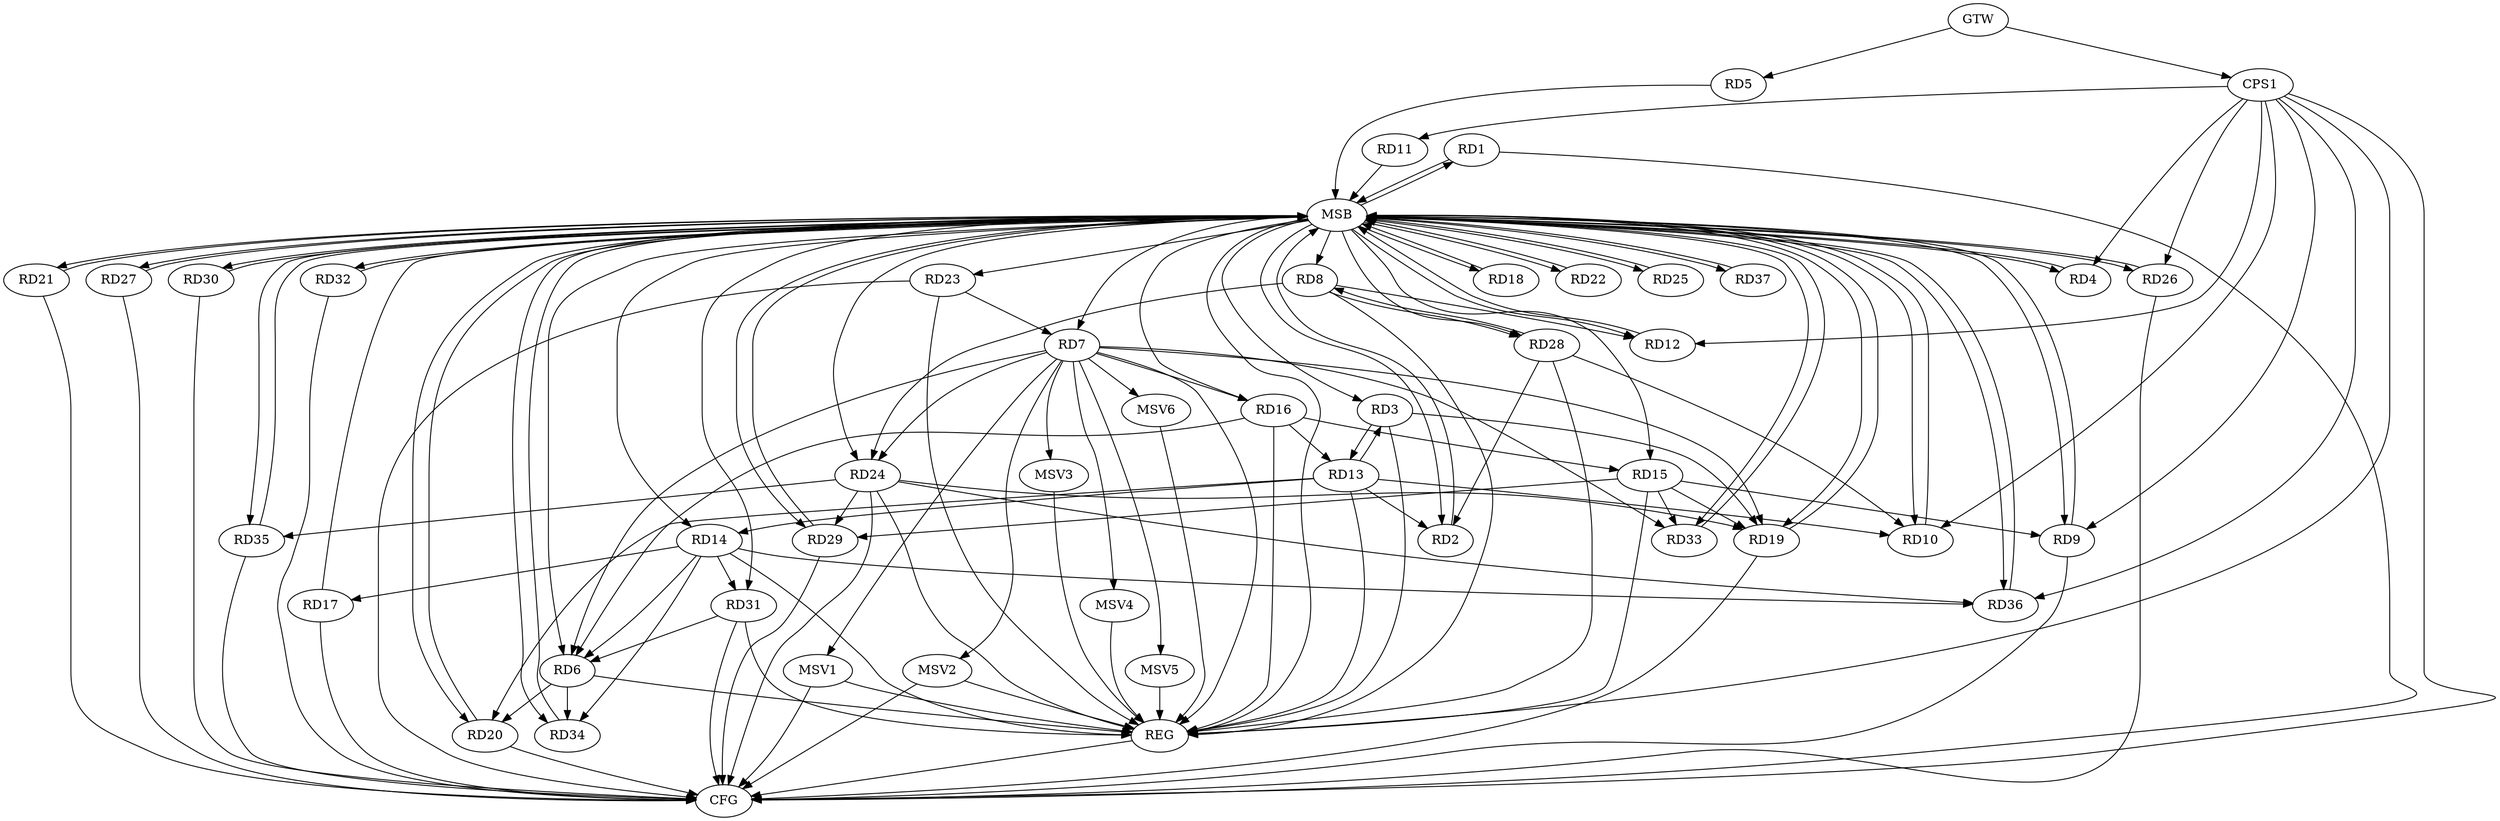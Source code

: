 strict digraph G {
  RD1 [ label="RD1" ];
  RD2 [ label="RD2" ];
  RD3 [ label="RD3" ];
  RD4 [ label="RD4" ];
  RD5 [ label="RD5" ];
  RD6 [ label="RD6" ];
  RD7 [ label="RD7" ];
  RD8 [ label="RD8" ];
  RD9 [ label="RD9" ];
  RD10 [ label="RD10" ];
  RD11 [ label="RD11" ];
  RD12 [ label="RD12" ];
  RD13 [ label="RD13" ];
  RD14 [ label="RD14" ];
  RD15 [ label="RD15" ];
  RD16 [ label="RD16" ];
  RD17 [ label="RD17" ];
  RD18 [ label="RD18" ];
  RD19 [ label="RD19" ];
  RD20 [ label="RD20" ];
  RD21 [ label="RD21" ];
  RD22 [ label="RD22" ];
  RD23 [ label="RD23" ];
  RD24 [ label="RD24" ];
  RD25 [ label="RD25" ];
  RD26 [ label="RD26" ];
  RD27 [ label="RD27" ];
  RD28 [ label="RD28" ];
  RD29 [ label="RD29" ];
  RD30 [ label="RD30" ];
  RD31 [ label="RD31" ];
  RD32 [ label="RD32" ];
  RD33 [ label="RD33" ];
  RD34 [ label="RD34" ];
  RD35 [ label="RD35" ];
  RD36 [ label="RD36" ];
  RD37 [ label="RD37" ];
  CPS1 [ label="CPS1" ];
  GTW [ label="GTW" ];
  REG [ label="REG" ];
  MSB [ label="MSB" ];
  CFG [ label="CFG" ];
  MSV1 [ label="MSV1" ];
  MSV2 [ label="MSV2" ];
  MSV3 [ label="MSV3" ];
  MSV4 [ label="MSV4" ];
  MSV5 [ label="MSV5" ];
  MSV6 [ label="MSV6" ];
  RD13 -> RD2;
  RD28 -> RD2;
  RD3 -> RD13;
  RD13 -> RD3;
  RD3 -> RD19;
  RD7 -> RD6;
  RD14 -> RD6;
  RD16 -> RD6;
  RD6 -> RD20;
  RD31 -> RD6;
  RD6 -> RD34;
  RD7 -> RD16;
  RD7 -> RD19;
  RD23 -> RD7;
  RD7 -> RD24;
  RD7 -> RD33;
  RD8 -> RD12;
  RD8 -> RD24;
  RD8 -> RD28;
  RD28 -> RD8;
  RD15 -> RD9;
  RD13 -> RD10;
  RD28 -> RD10;
  RD13 -> RD14;
  RD16 -> RD13;
  RD13 -> RD20;
  RD14 -> RD17;
  RD14 -> RD31;
  RD14 -> RD34;
  RD14 -> RD36;
  RD16 -> RD15;
  RD15 -> RD19;
  RD15 -> RD29;
  RD15 -> RD33;
  RD24 -> RD19;
  RD24 -> RD29;
  RD24 -> RD35;
  RD24 -> RD36;
  CPS1 -> RD36;
  CPS1 -> RD10;
  CPS1 -> RD12;
  CPS1 -> RD9;
  CPS1 -> RD4;
  CPS1 -> RD11;
  CPS1 -> RD26;
  GTW -> RD5;
  GTW -> CPS1;
  RD3 -> REG;
  RD6 -> REG;
  RD7 -> REG;
  RD8 -> REG;
  RD13 -> REG;
  RD14 -> REG;
  RD15 -> REG;
  RD16 -> REG;
  RD23 -> REG;
  RD24 -> REG;
  RD28 -> REG;
  RD31 -> REG;
  CPS1 -> REG;
  RD1 -> MSB;
  MSB -> RD4;
  MSB -> RD8;
  MSB -> RD12;
  MSB -> RD16;
  MSB -> RD18;
  MSB -> RD24;
  MSB -> RD33;
  MSB -> REG;
  RD2 -> MSB;
  MSB -> RD1;
  MSB -> RD9;
  MSB -> RD35;
  MSB -> RD36;
  RD4 -> MSB;
  MSB -> RD10;
  MSB -> RD25;
  MSB -> RD34;
  RD5 -> MSB;
  MSB -> RD3;
  MSB -> RD14;
  MSB -> RD28;
  RD9 -> MSB;
  MSB -> RD2;
  MSB -> RD19;
  MSB -> RD22;
  MSB -> RD26;
  MSB -> RD27;
  RD10 -> MSB;
  MSB -> RD29;
  RD11 -> MSB;
  RD12 -> MSB;
  MSB -> RD30;
  RD17 -> MSB;
  MSB -> RD6;
  MSB -> RD37;
  RD18 -> MSB;
  MSB -> RD20;
  MSB -> RD32;
  RD19 -> MSB;
  RD20 -> MSB;
  MSB -> RD23;
  RD21 -> MSB;
  MSB -> RD7;
  RD22 -> MSB;
  RD25 -> MSB;
  RD26 -> MSB;
  RD27 -> MSB;
  MSB -> RD15;
  MSB -> RD31;
  RD29 -> MSB;
  MSB -> RD21;
  RD30 -> MSB;
  RD32 -> MSB;
  RD33 -> MSB;
  RD34 -> MSB;
  RD35 -> MSB;
  RD36 -> MSB;
  RD37 -> MSB;
  RD27 -> CFG;
  RD23 -> CFG;
  RD20 -> CFG;
  RD19 -> CFG;
  RD26 -> CFG;
  RD17 -> CFG;
  RD30 -> CFG;
  CPS1 -> CFG;
  RD31 -> CFG;
  RD35 -> CFG;
  RD32 -> CFG;
  RD24 -> CFG;
  RD29 -> CFG;
  RD9 -> CFG;
  RD1 -> CFG;
  RD21 -> CFG;
  REG -> CFG;
  RD7 -> MSV1;
  RD7 -> MSV2;
  RD7 -> MSV3;
  MSV1 -> REG;
  MSV1 -> CFG;
  MSV2 -> REG;
  MSV2 -> CFG;
  MSV3 -> REG;
  RD7 -> MSV4;
  RD7 -> MSV5;
  MSV4 -> REG;
  MSV5 -> REG;
  RD7 -> MSV6;
  MSV6 -> REG;
}
